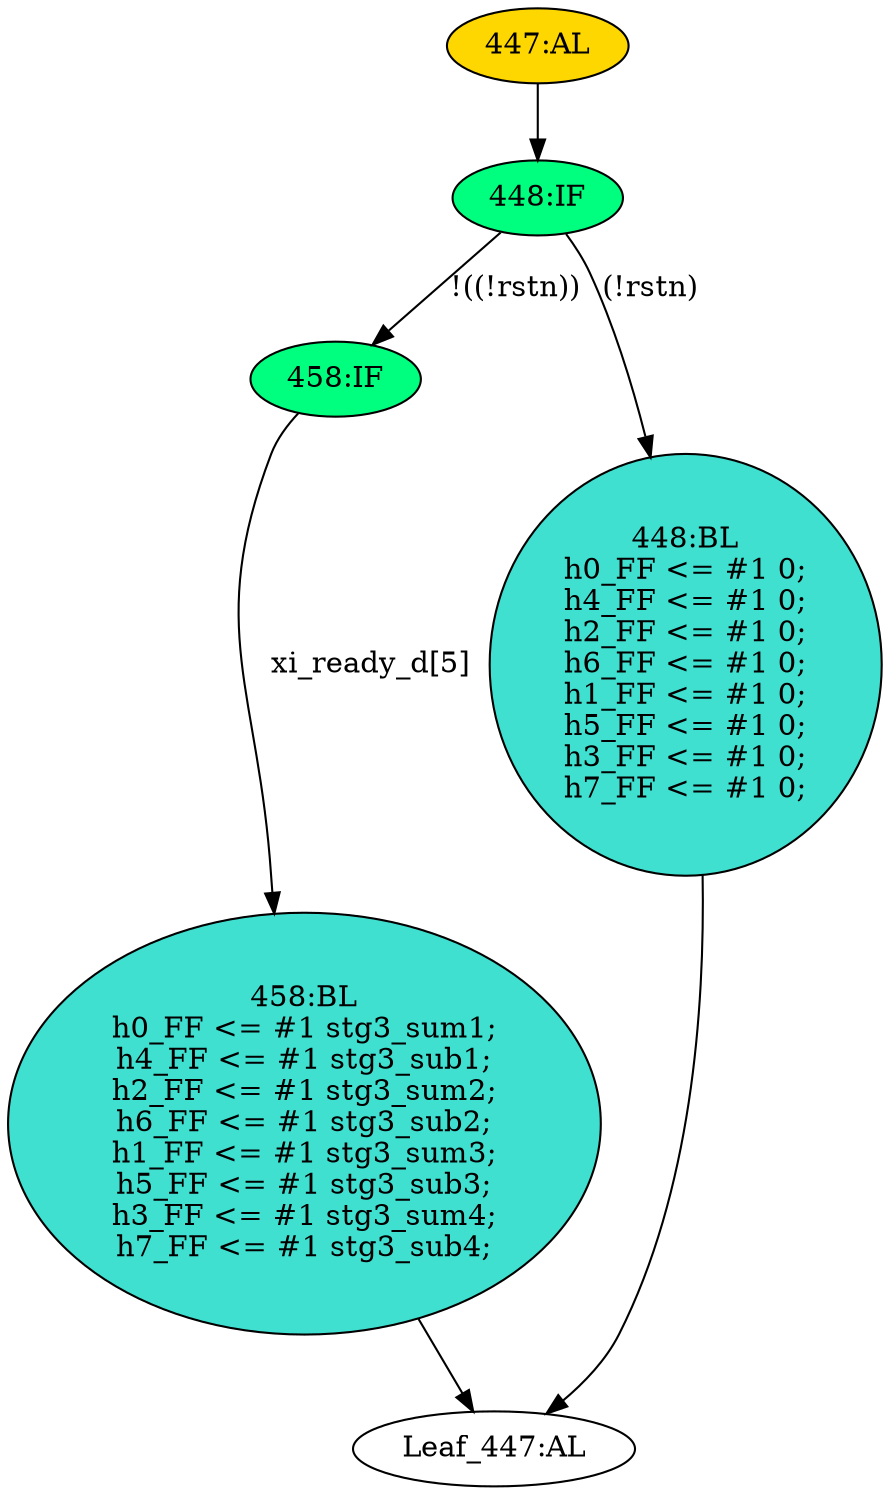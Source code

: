 strict digraph "" {
	node [label="\N"];
	"458:IF"	 [ast="<pyverilog.vparser.ast.IfStatement object at 0x7f9442a44350>",
		fillcolor=springgreen,
		label="458:IF",
		statements="[]",
		style=filled,
		typ=IfStatement];
	"458:BL"	 [ast="<pyverilog.vparser.ast.Block object at 0x7f9442a44390>",
		fillcolor=turquoise,
		label="458:BL
h0_FF <= #1 stg3_sum1;
h4_FF <= #1 stg3_sub1;
h2_FF <= #1 stg3_sum2;
h6_FF <= #1 stg3_sub2;
h1_FF <= #1 stg3_sum3;
h5_FF <= #\
1 stg3_sub3;
h3_FF <= #1 stg3_sum4;
h7_FF <= #1 stg3_sub4;",
		statements="[<pyverilog.vparser.ast.NonblockingSubstitution object at 0x7f9442a443d0>, <pyverilog.vparser.ast.NonblockingSubstitution object \
at 0x7f9442a44590>, <pyverilog.vparser.ast.NonblockingSubstitution object at 0x7f9442a44750>, <pyverilog.vparser.ast.NonblockingSubstitution \
object at 0x7f9442a44910>, <pyverilog.vparser.ast.NonblockingSubstitution object at 0x7f9442a44ad0>, <pyverilog.vparser.ast.NonblockingSubstitution \
object at 0x7f9442a44c90>, <pyverilog.vparser.ast.NonblockingSubstitution object at 0x7f9442a44e50>, <pyverilog.vparser.ast.NonblockingSubstitution \
object at 0x7f9442a2e050>]",
		style=filled,
		typ=Block];
	"458:IF" -> "458:BL"	 [cond="['xi_ready_d']",
		label="xi_ready_d[5]",
		lineno=458];
	"447:AL"	 [ast="<pyverilog.vparser.ast.Always object at 0x7f9442a44190>",
		clk_sens=True,
		fillcolor=gold,
		label="447:AL",
		sens="['sclk', 'rstn']",
		statements="[]",
		style=filled,
		typ=Always,
		use_var="['stg3_sub3', 'stg3_sub2', 'stg3_sum4', 'stg3_sum1', 'stg3_sum2', 'stg3_sum3', 'stg3_sub1', 'xi_ready_d', 'rstn', 'stg3_sub4']"];
	"448:IF"	 [ast="<pyverilog.vparser.ast.IfStatement object at 0x7f9442a44310>",
		fillcolor=springgreen,
		label="448:IF",
		statements="[]",
		style=filled,
		typ=IfStatement];
	"447:AL" -> "448:IF"	 [cond="[]",
		lineno=None];
	"448:BL"	 [ast="<pyverilog.vparser.ast.Block object at 0x7f9442a2e2d0>",
		fillcolor=turquoise,
		label="448:BL
h0_FF <= #1 0;
h4_FF <= #1 0;
h2_FF <= #1 0;
h6_FF <= #1 0;
h1_FF <= #1 0;
h5_FF <= #1 0;
h3_FF <= #1 0;
h7_FF <= #1 0;",
		statements="[<pyverilog.vparser.ast.NonblockingSubstitution object at 0x7f9442a2e310>, <pyverilog.vparser.ast.NonblockingSubstitution object \
at 0x7f9442a2e4d0>, <pyverilog.vparser.ast.NonblockingSubstitution object at 0x7f9442a2e690>, <pyverilog.vparser.ast.NonblockingSubstitution \
object at 0x7f9442a2e850>, <pyverilog.vparser.ast.NonblockingSubstitution object at 0x7f9442a2ea10>, <pyverilog.vparser.ast.NonblockingSubstitution \
object at 0x7f9442a2eb50>, <pyverilog.vparser.ast.NonblockingSubstitution object at 0x7f9442a2ed10>, <pyverilog.vparser.ast.NonblockingSubstitution \
object at 0x7f9442a2eed0>]",
		style=filled,
		typ=Block];
	"Leaf_447:AL"	 [def_var="['h4_FF', 'h6_FF', 'h5_FF', 'h2_FF', 'h7_FF', 'h3_FF', 'h0_FF', 'h1_FF']",
		label="Leaf_447:AL"];
	"448:BL" -> "Leaf_447:AL"	 [cond="[]",
		lineno=None];
	"448:IF" -> "458:IF"	 [cond="['rstn']",
		label="!((!rstn))",
		lineno=448];
	"448:IF" -> "448:BL"	 [cond="['rstn']",
		label="(!rstn)",
		lineno=448];
	"458:BL" -> "Leaf_447:AL"	 [cond="[]",
		lineno=None];
}
